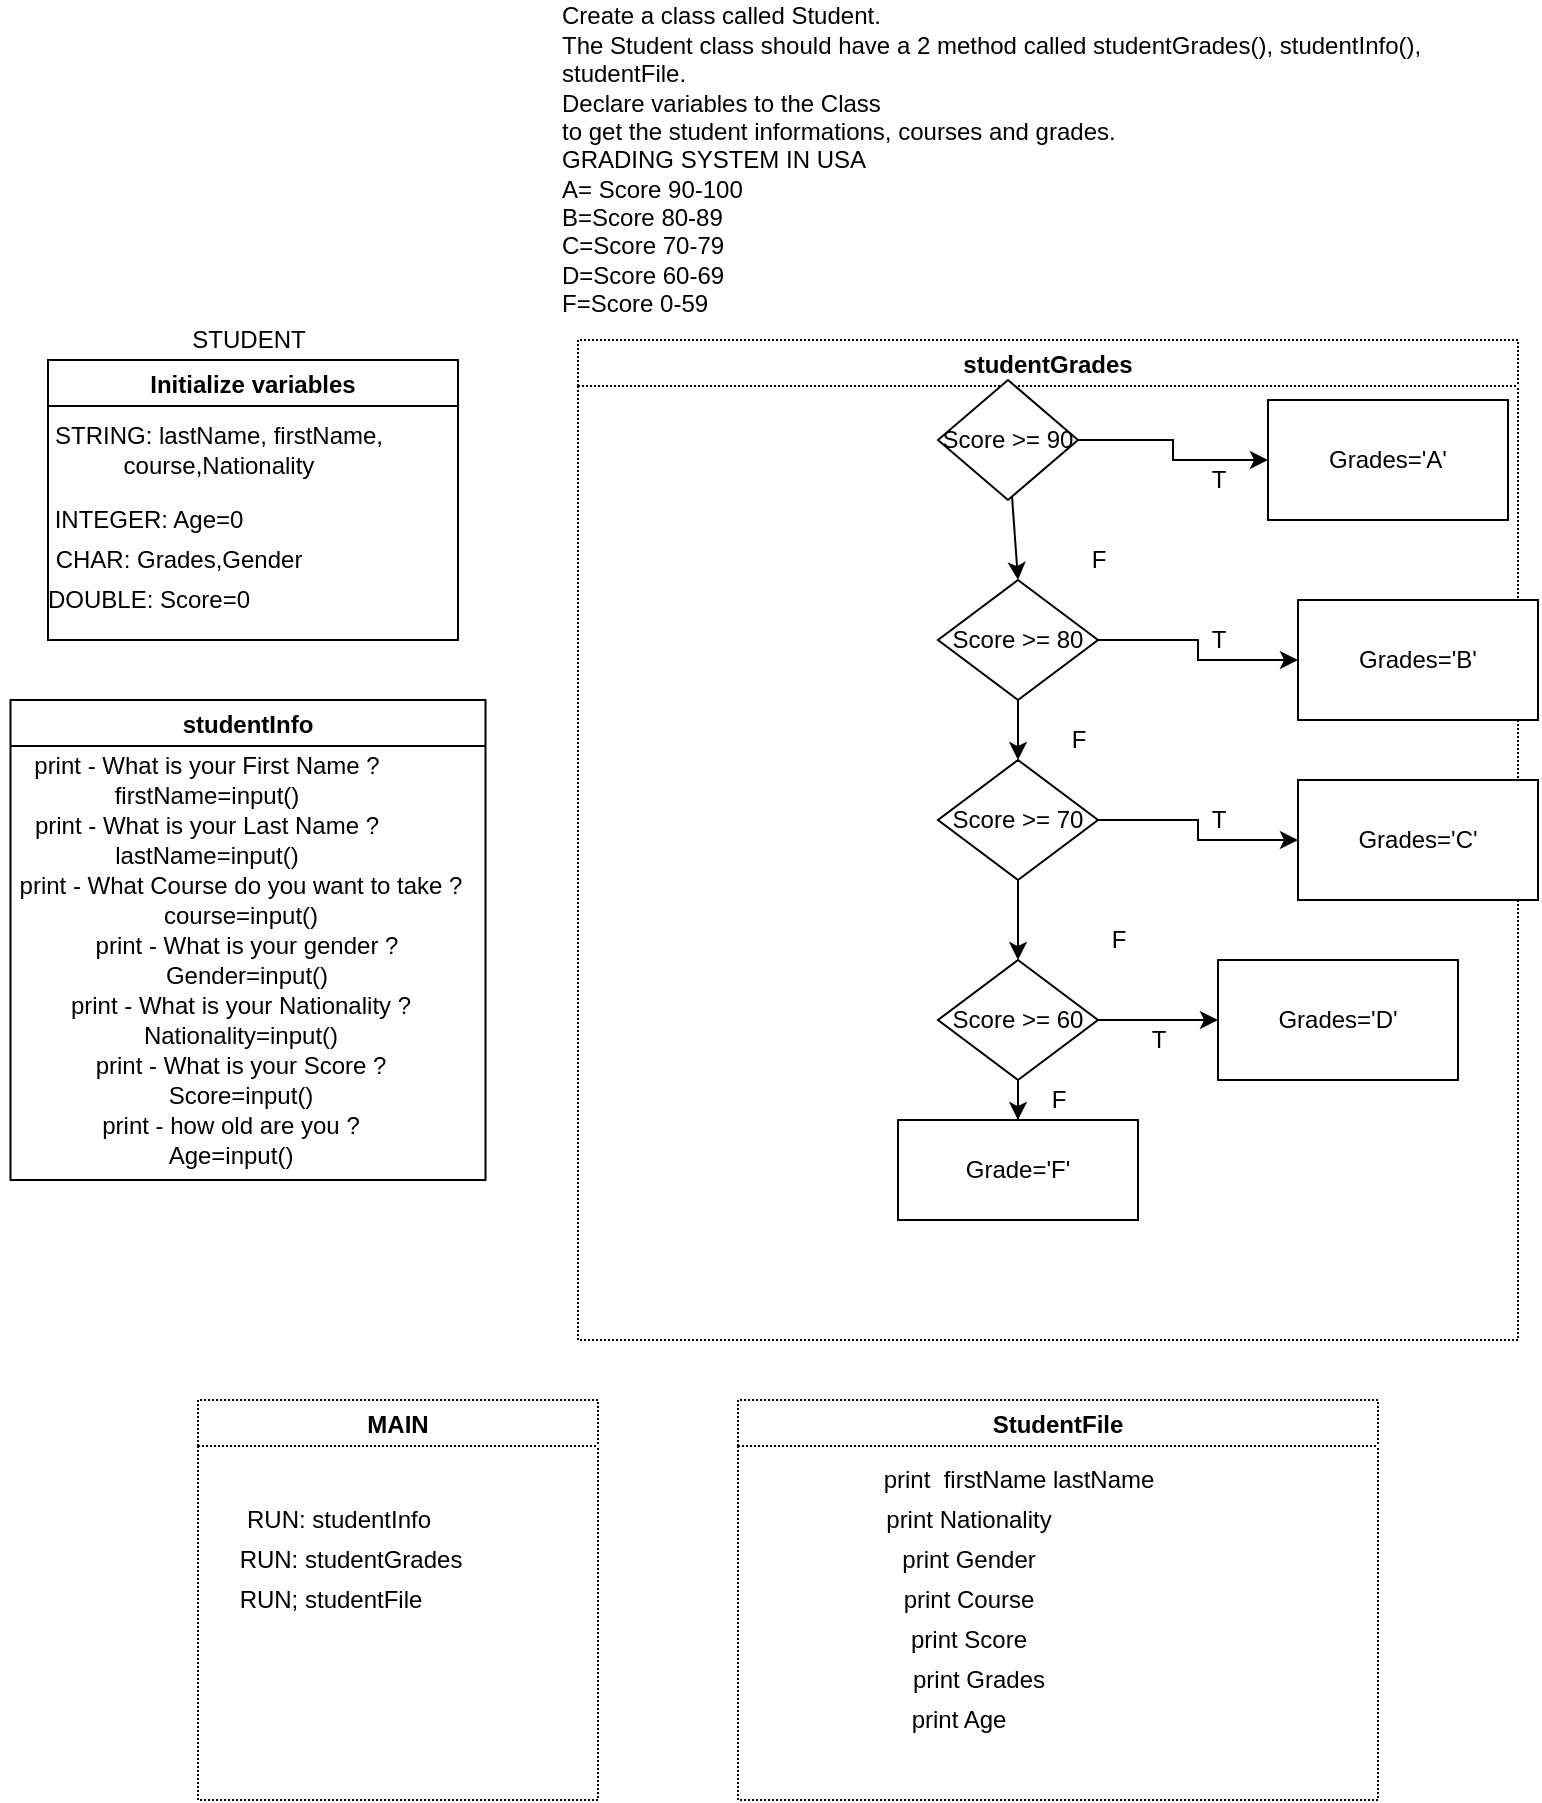 <mxfile version="17.2.4" type="device"><diagram id="up4X56zHaVgtZJWLnXMp" name="Page-1"><mxGraphModel dx="1486" dy="1667" grid="1" gridSize="10" guides="1" tooltips="1" connect="1" arrows="1" fold="1" page="1" pageScale="1" pageWidth="850" pageHeight="1100" math="0" shadow="0"><root><mxCell id="0"/><mxCell id="1" parent="0"/><mxCell id="h3YqHZYKED85rvj4ufeI-1" value="STUDENT" style="text;html=1;align=center;verticalAlign=middle;resizable=0;points=[];autosize=1;strokeColor=none;fillColor=none;" vertex="1" parent="1"><mxGeometry x="90" y="-90" width="70" height="20" as="geometry"/></mxCell><mxCell id="h3YqHZYKED85rvj4ufeI-3" value="&lt;div&gt;Create a class called Student.&lt;/div&gt;&lt;div&gt;The Student class should have a 2 method called studentGrades(), studentInfo(),&lt;/div&gt;&lt;div&gt;studentFile.&lt;/div&gt;&lt;div&gt;Declare variables to the Class&amp;nbsp;&lt;/div&gt;&lt;div&gt;to get the student informations, courses and grades.&lt;/div&gt;&lt;div&gt;GRADING SYSTEM IN USA&lt;/div&gt;&lt;div&gt;A= Score 90-100&lt;/div&gt;&lt;div&gt;B=Score 80-89&lt;/div&gt;&lt;div&gt;C=Score 70-79&lt;/div&gt;&lt;div&gt;D=Score 60-69&lt;/div&gt;&lt;div&gt;F=Score 0-59&lt;/div&gt;" style="text;html=1;align=left;verticalAlign=middle;resizable=0;points=[];autosize=1;strokeColor=none;fillColor=none;" vertex="1" parent="1"><mxGeometry x="280" y="-250" width="450" height="160" as="geometry"/></mxCell><mxCell id="h3YqHZYKED85rvj4ufeI-10" value="Initialize variables" style="swimlane;fontSize=12;" vertex="1" parent="1"><mxGeometry x="25" y="-70" width="205" height="140" as="geometry"/></mxCell><mxCell id="h3YqHZYKED85rvj4ufeI-12" value="STRING: lastName, firstName,&lt;br&gt;course,Nationality" style="text;html=1;align=center;verticalAlign=middle;resizable=0;points=[];autosize=1;strokeColor=none;fillColor=none;fontSize=12;" vertex="1" parent="h3YqHZYKED85rvj4ufeI-10"><mxGeometry x="-5" y="30" width="180" height="30" as="geometry"/></mxCell><mxCell id="h3YqHZYKED85rvj4ufeI-15" value="INTEGER: Age=0" style="text;html=1;align=center;verticalAlign=middle;resizable=0;points=[];autosize=1;strokeColor=none;fillColor=none;fontSize=12;" vertex="1" parent="h3YqHZYKED85rvj4ufeI-10"><mxGeometry x="-5" y="70" width="110" height="20" as="geometry"/></mxCell><mxCell id="h3YqHZYKED85rvj4ufeI-16" value="CHAR: Grades,Gender" style="text;html=1;align=center;verticalAlign=middle;resizable=0;points=[];autosize=1;strokeColor=none;fillColor=none;fontSize=12;" vertex="1" parent="h3YqHZYKED85rvj4ufeI-10"><mxGeometry x="-5" y="90" width="140" height="20" as="geometry"/></mxCell><mxCell id="h3YqHZYKED85rvj4ufeI-17" value="DOUBLE: Score=0" style="text;html=1;align=center;verticalAlign=middle;resizable=0;points=[];autosize=1;strokeColor=none;fillColor=none;fontSize=12;" vertex="1" parent="h3YqHZYKED85rvj4ufeI-10"><mxGeometry x="-10" y="110" width="120" height="20" as="geometry"/></mxCell><mxCell id="h3YqHZYKED85rvj4ufeI-18" value="studentInfo" style="swimlane;fontSize=12;" vertex="1" parent="1"><mxGeometry x="6.25" y="100" width="237.5" height="240" as="geometry"/></mxCell><mxCell id="h3YqHZYKED85rvj4ufeI-19" value="print - What is your First Name ?&lt;br&gt;firstName=input()" style="text;html=1;align=center;verticalAlign=middle;resizable=0;points=[];autosize=1;strokeColor=none;fillColor=none;fontSize=12;" vertex="1" parent="h3YqHZYKED85rvj4ufeI-18"><mxGeometry x="2.5" y="25" width="190" height="30" as="geometry"/></mxCell><mxCell id="h3YqHZYKED85rvj4ufeI-21" value="print - What is your Last Name ?&lt;br&gt;lastName=input()" style="text;html=1;align=center;verticalAlign=middle;resizable=0;points=[];autosize=1;strokeColor=none;fillColor=none;fontSize=12;" vertex="1" parent="h3YqHZYKED85rvj4ufeI-18"><mxGeometry x="2.5" y="55" width="190" height="30" as="geometry"/></mxCell><mxCell id="h3YqHZYKED85rvj4ufeI-22" value="print - What Course do you want to take ?&lt;br&gt;course=input()" style="text;html=1;align=center;verticalAlign=middle;resizable=0;points=[];autosize=1;strokeColor=none;fillColor=none;fontSize=12;" vertex="1" parent="h3YqHZYKED85rvj4ufeI-18"><mxGeometry x="-5" y="85" width="240" height="30" as="geometry"/></mxCell><mxCell id="h3YqHZYKED85rvj4ufeI-23" value="print - What is your gender ?&lt;br&gt;Gender=input()" style="text;html=1;align=center;verticalAlign=middle;resizable=0;points=[];autosize=1;strokeColor=none;fillColor=none;fontSize=12;" vertex="1" parent="h3YqHZYKED85rvj4ufeI-18"><mxGeometry x="32.5" y="115" width="170" height="30" as="geometry"/></mxCell><mxCell id="h3YqHZYKED85rvj4ufeI-24" value="print - What is your Nationality ?&lt;br&gt;Nationality=input()" style="text;html=1;align=center;verticalAlign=middle;resizable=0;points=[];autosize=1;strokeColor=none;fillColor=none;fontSize=12;" vertex="1" parent="h3YqHZYKED85rvj4ufeI-18"><mxGeometry x="20" y="145" width="190" height="30" as="geometry"/></mxCell><mxCell id="h3YqHZYKED85rvj4ufeI-27" value="print - What is your Score ?&lt;br&gt;Score=input()" style="text;html=1;align=center;verticalAlign=middle;resizable=0;points=[];autosize=1;strokeColor=none;fillColor=none;fontSize=12;" vertex="1" parent="h3YqHZYKED85rvj4ufeI-18"><mxGeometry x="35" y="175" width="160" height="30" as="geometry"/></mxCell><mxCell id="h3YqHZYKED85rvj4ufeI-84" value="print - how old are you ?&lt;br&gt;Age=input()" style="text;html=1;align=center;verticalAlign=middle;resizable=0;points=[];autosize=1;strokeColor=none;fillColor=none;fontSize=12;" vertex="1" parent="h3YqHZYKED85rvj4ufeI-18"><mxGeometry x="40" y="205" width="140" height="30" as="geometry"/></mxCell><mxCell id="h3YqHZYKED85rvj4ufeI-25" value="studentGrades" style="swimlane;fontSize=12;fillColor=none;dashed=1;dashPattern=1 1;" vertex="1" parent="1"><mxGeometry x="290" y="-80" width="470" height="500" as="geometry"/></mxCell><mxCell id="h3YqHZYKED85rvj4ufeI-28" value="Score &amp;gt;= 90" style="rhombus;whiteSpace=wrap;html=1;fontSize=12;" vertex="1" parent="h3YqHZYKED85rvj4ufeI-25"><mxGeometry x="180" y="20" width="70" height="60" as="geometry"/></mxCell><mxCell id="h3YqHZYKED85rvj4ufeI-37" value="Score &amp;gt;= 80" style="rhombus;whiteSpace=wrap;html=1;" vertex="1" parent="h3YqHZYKED85rvj4ufeI-25"><mxGeometry x="180" y="120" width="80" height="60" as="geometry"/></mxCell><mxCell id="h3YqHZYKED85rvj4ufeI-52" value="" style="endArrow=classic;html=1;rounded=0;fontSize=12;entryX=0.5;entryY=0;entryDx=0;entryDy=0;" edge="1" parent="h3YqHZYKED85rvj4ufeI-25" source="h3YqHZYKED85rvj4ufeI-28" target="h3YqHZYKED85rvj4ufeI-37"><mxGeometry width="50" height="50" relative="1" as="geometry"><mxPoint x="70" y="120" as="sourcePoint"/><mxPoint x="120" y="70" as="targetPoint"/></mxGeometry></mxCell><mxCell id="h3YqHZYKED85rvj4ufeI-65" value="" style="edgeStyle=orthogonalEdgeStyle;rounded=0;orthogonalLoop=1;jettySize=auto;html=1;fontSize=12;" edge="1" parent="h3YqHZYKED85rvj4ufeI-25" source="h3YqHZYKED85rvj4ufeI-57" target="h3YqHZYKED85rvj4ufeI-64"><mxGeometry relative="1" as="geometry"/></mxCell><mxCell id="h3YqHZYKED85rvj4ufeI-57" value="Score &amp;gt;= 70" style="rhombus;whiteSpace=wrap;html=1;" vertex="1" parent="h3YqHZYKED85rvj4ufeI-25"><mxGeometry x="180" y="210" width="80" height="60" as="geometry"/></mxCell><mxCell id="h3YqHZYKED85rvj4ufeI-58" value="" style="edgeStyle=orthogonalEdgeStyle;rounded=0;orthogonalLoop=1;jettySize=auto;html=1;fontSize=12;" edge="1" parent="h3YqHZYKED85rvj4ufeI-25" source="h3YqHZYKED85rvj4ufeI-37" target="h3YqHZYKED85rvj4ufeI-57"><mxGeometry relative="1" as="geometry"/></mxCell><mxCell id="h3YqHZYKED85rvj4ufeI-68" value="" style="edgeStyle=orthogonalEdgeStyle;rounded=0;orthogonalLoop=1;jettySize=auto;html=1;fontSize=12;" edge="1" parent="h3YqHZYKED85rvj4ufeI-25" source="h3YqHZYKED85rvj4ufeI-64" target="h3YqHZYKED85rvj4ufeI-67"><mxGeometry relative="1" as="geometry"/></mxCell><mxCell id="h3YqHZYKED85rvj4ufeI-64" value="Score &amp;gt;= 60" style="rhombus;whiteSpace=wrap;html=1;" vertex="1" parent="h3YqHZYKED85rvj4ufeI-25"><mxGeometry x="180" y="310" width="80" height="60" as="geometry"/></mxCell><mxCell id="h3YqHZYKED85rvj4ufeI-67" value="Grades='D'" style="whiteSpace=wrap;html=1;" vertex="1" parent="h3YqHZYKED85rvj4ufeI-25"><mxGeometry x="320" y="310" width="120" height="60" as="geometry"/></mxCell><mxCell id="h3YqHZYKED85rvj4ufeI-72" value="Grade='F'" style="whiteSpace=wrap;html=1;" vertex="1" parent="h3YqHZYKED85rvj4ufeI-25"><mxGeometry x="160" y="390" width="120" height="50" as="geometry"/></mxCell><mxCell id="h3YqHZYKED85rvj4ufeI-73" value="" style="edgeStyle=orthogonalEdgeStyle;rounded=0;orthogonalLoop=1;jettySize=auto;html=1;fontSize=12;" edge="1" parent="h3YqHZYKED85rvj4ufeI-25" source="h3YqHZYKED85rvj4ufeI-64" target="h3YqHZYKED85rvj4ufeI-72"><mxGeometry relative="1" as="geometry"/></mxCell><mxCell id="h3YqHZYKED85rvj4ufeI-53" value="F" style="text;html=1;align=center;verticalAlign=middle;resizable=0;points=[];autosize=1;strokeColor=none;fillColor=none;fontSize=12;" vertex="1" parent="1"><mxGeometry x="540" y="20" width="20" height="20" as="geometry"/></mxCell><mxCell id="h3YqHZYKED85rvj4ufeI-55" value="Grades='B'" style="whiteSpace=wrap;html=1;" vertex="1" parent="1"><mxGeometry x="650" y="50" width="120" height="60" as="geometry"/></mxCell><mxCell id="h3YqHZYKED85rvj4ufeI-56" value="" style="edgeStyle=orthogonalEdgeStyle;rounded=0;orthogonalLoop=1;jettySize=auto;html=1;fontSize=12;" edge="1" parent="1" source="h3YqHZYKED85rvj4ufeI-37" target="h3YqHZYKED85rvj4ufeI-55"><mxGeometry relative="1" as="geometry"/></mxCell><mxCell id="h3YqHZYKED85rvj4ufeI-59" value="F" style="text;html=1;align=center;verticalAlign=middle;resizable=0;points=[];autosize=1;strokeColor=none;fillColor=none;fontSize=12;" vertex="1" parent="1"><mxGeometry x="530" y="110" width="20" height="20" as="geometry"/></mxCell><mxCell id="h3YqHZYKED85rvj4ufeI-60" value="T" style="text;html=1;align=center;verticalAlign=middle;resizable=0;points=[];autosize=1;strokeColor=none;fillColor=none;fontSize=12;" vertex="1" parent="1"><mxGeometry x="600" y="60" width="20" height="20" as="geometry"/></mxCell><mxCell id="h3YqHZYKED85rvj4ufeI-61" value="Grades='C'" style="whiteSpace=wrap;html=1;" vertex="1" parent="1"><mxGeometry x="650" y="140" width="120" height="60" as="geometry"/></mxCell><mxCell id="h3YqHZYKED85rvj4ufeI-62" value="" style="edgeStyle=orthogonalEdgeStyle;rounded=0;orthogonalLoop=1;jettySize=auto;html=1;fontSize=12;" edge="1" parent="1" source="h3YqHZYKED85rvj4ufeI-57" target="h3YqHZYKED85rvj4ufeI-61"><mxGeometry relative="1" as="geometry"/></mxCell><mxCell id="h3YqHZYKED85rvj4ufeI-63" value="T" style="text;html=1;align=center;verticalAlign=middle;resizable=0;points=[];autosize=1;strokeColor=none;fillColor=none;fontSize=12;" vertex="1" parent="1"><mxGeometry x="600" y="150" width="20" height="20" as="geometry"/></mxCell><mxCell id="h3YqHZYKED85rvj4ufeI-66" value="F" style="text;html=1;align=center;verticalAlign=middle;resizable=0;points=[];autosize=1;strokeColor=none;fillColor=none;fontSize=12;" vertex="1" parent="1"><mxGeometry x="550" y="210" width="20" height="20" as="geometry"/></mxCell><mxCell id="h3YqHZYKED85rvj4ufeI-69" value="Grades='A'" style="whiteSpace=wrap;html=1;" vertex="1" parent="1"><mxGeometry x="635" y="-50" width="120" height="60" as="geometry"/></mxCell><mxCell id="h3YqHZYKED85rvj4ufeI-70" value="" style="edgeStyle=orthogonalEdgeStyle;rounded=0;orthogonalLoop=1;jettySize=auto;html=1;fontSize=12;" edge="1" parent="1" source="h3YqHZYKED85rvj4ufeI-28" target="h3YqHZYKED85rvj4ufeI-69"><mxGeometry relative="1" as="geometry"/></mxCell><mxCell id="h3YqHZYKED85rvj4ufeI-71" value="T" style="text;html=1;align=center;verticalAlign=middle;resizable=0;points=[];autosize=1;strokeColor=none;fillColor=none;fontSize=12;" vertex="1" parent="1"><mxGeometry x="600" y="-20" width="20" height="20" as="geometry"/></mxCell><mxCell id="h3YqHZYKED85rvj4ufeI-74" value="F" style="text;html=1;align=center;verticalAlign=middle;resizable=0;points=[];autosize=1;strokeColor=none;fillColor=none;fontSize=12;" vertex="1" parent="1"><mxGeometry x="520" y="290" width="20" height="20" as="geometry"/></mxCell><mxCell id="h3YqHZYKED85rvj4ufeI-75" value="T" style="text;html=1;align=center;verticalAlign=middle;resizable=0;points=[];autosize=1;strokeColor=none;fillColor=none;fontSize=12;" vertex="1" parent="1"><mxGeometry x="570" y="260" width="20" height="20" as="geometry"/></mxCell><mxCell id="h3YqHZYKED85rvj4ufeI-76" value="StudentFile" style="swimlane;dashed=1;dashPattern=1 1;fontSize=12;fillColor=none;" vertex="1" parent="1"><mxGeometry x="370" y="450" width="320" height="200" as="geometry"/></mxCell><mxCell id="h3YqHZYKED85rvj4ufeI-77" value="print&amp;nbsp; firstName lastName" style="text;html=1;align=center;verticalAlign=middle;resizable=0;points=[];autosize=1;strokeColor=none;fillColor=none;fontSize=12;" vertex="1" parent="h3YqHZYKED85rvj4ufeI-76"><mxGeometry x="65" y="30" width="150" height="20" as="geometry"/></mxCell><mxCell id="h3YqHZYKED85rvj4ufeI-78" value="print Nationality" style="text;html=1;align=center;verticalAlign=middle;resizable=0;points=[];autosize=1;strokeColor=none;fillColor=none;fontSize=12;" vertex="1" parent="h3YqHZYKED85rvj4ufeI-76"><mxGeometry x="65" y="50" width="100" height="20" as="geometry"/></mxCell><mxCell id="h3YqHZYKED85rvj4ufeI-79" value="print Gender" style="text;html=1;align=center;verticalAlign=middle;resizable=0;points=[];autosize=1;strokeColor=none;fillColor=none;fontSize=12;" vertex="1" parent="h3YqHZYKED85rvj4ufeI-76"><mxGeometry x="75" y="70" width="80" height="20" as="geometry"/></mxCell><mxCell id="h3YqHZYKED85rvj4ufeI-80" value="print Course" style="text;html=1;align=center;verticalAlign=middle;resizable=0;points=[];autosize=1;strokeColor=none;fillColor=none;fontSize=12;" vertex="1" parent="h3YqHZYKED85rvj4ufeI-76"><mxGeometry x="75" y="90" width="80" height="20" as="geometry"/></mxCell><mxCell id="h3YqHZYKED85rvj4ufeI-82" value="print Score" style="text;html=1;align=center;verticalAlign=middle;resizable=0;points=[];autosize=1;strokeColor=none;fillColor=none;fontSize=12;" vertex="1" parent="h3YqHZYKED85rvj4ufeI-76"><mxGeometry x="80" y="110" width="70" height="20" as="geometry"/></mxCell><mxCell id="h3YqHZYKED85rvj4ufeI-83" value="print Grades" style="text;html=1;align=center;verticalAlign=middle;resizable=0;points=[];autosize=1;strokeColor=none;fillColor=none;fontSize=12;" vertex="1" parent="h3YqHZYKED85rvj4ufeI-76"><mxGeometry x="80" y="130" width="80" height="20" as="geometry"/></mxCell><mxCell id="h3YqHZYKED85rvj4ufeI-85" value="print Age" style="text;html=1;align=center;verticalAlign=middle;resizable=0;points=[];autosize=1;strokeColor=none;fillColor=none;fontSize=12;" vertex="1" parent="h3YqHZYKED85rvj4ufeI-76"><mxGeometry x="80" y="150" width="60" height="20" as="geometry"/></mxCell><mxCell id="h3YqHZYKED85rvj4ufeI-86" value="MAIN" style="swimlane;dashed=1;dashPattern=1 1;fontSize=12;fillColor=none;" vertex="1" parent="1"><mxGeometry x="100" y="450" width="200" height="200" as="geometry"/></mxCell><mxCell id="h3YqHZYKED85rvj4ufeI-87" value="RUN: studentInfo" style="text;html=1;align=center;verticalAlign=middle;resizable=0;points=[];autosize=1;strokeColor=none;fillColor=none;fontSize=12;" vertex="1" parent="h3YqHZYKED85rvj4ufeI-86"><mxGeometry x="15" y="50" width="110" height="20" as="geometry"/></mxCell><mxCell id="h3YqHZYKED85rvj4ufeI-88" value="RUN: studentGrades" style="text;html=1;align=center;verticalAlign=middle;resizable=0;points=[];autosize=1;strokeColor=none;fillColor=none;fontSize=12;" vertex="1" parent="h3YqHZYKED85rvj4ufeI-86"><mxGeometry x="11.25" y="70" width="130" height="20" as="geometry"/></mxCell><mxCell id="h3YqHZYKED85rvj4ufeI-90" value="RUN; studentFile" style="text;html=1;align=center;verticalAlign=middle;resizable=0;points=[];autosize=1;strokeColor=none;fillColor=none;fontSize=12;" vertex="1" parent="h3YqHZYKED85rvj4ufeI-86"><mxGeometry x="11.25" y="90" width="110" height="20" as="geometry"/></mxCell></root></mxGraphModel></diagram></mxfile>